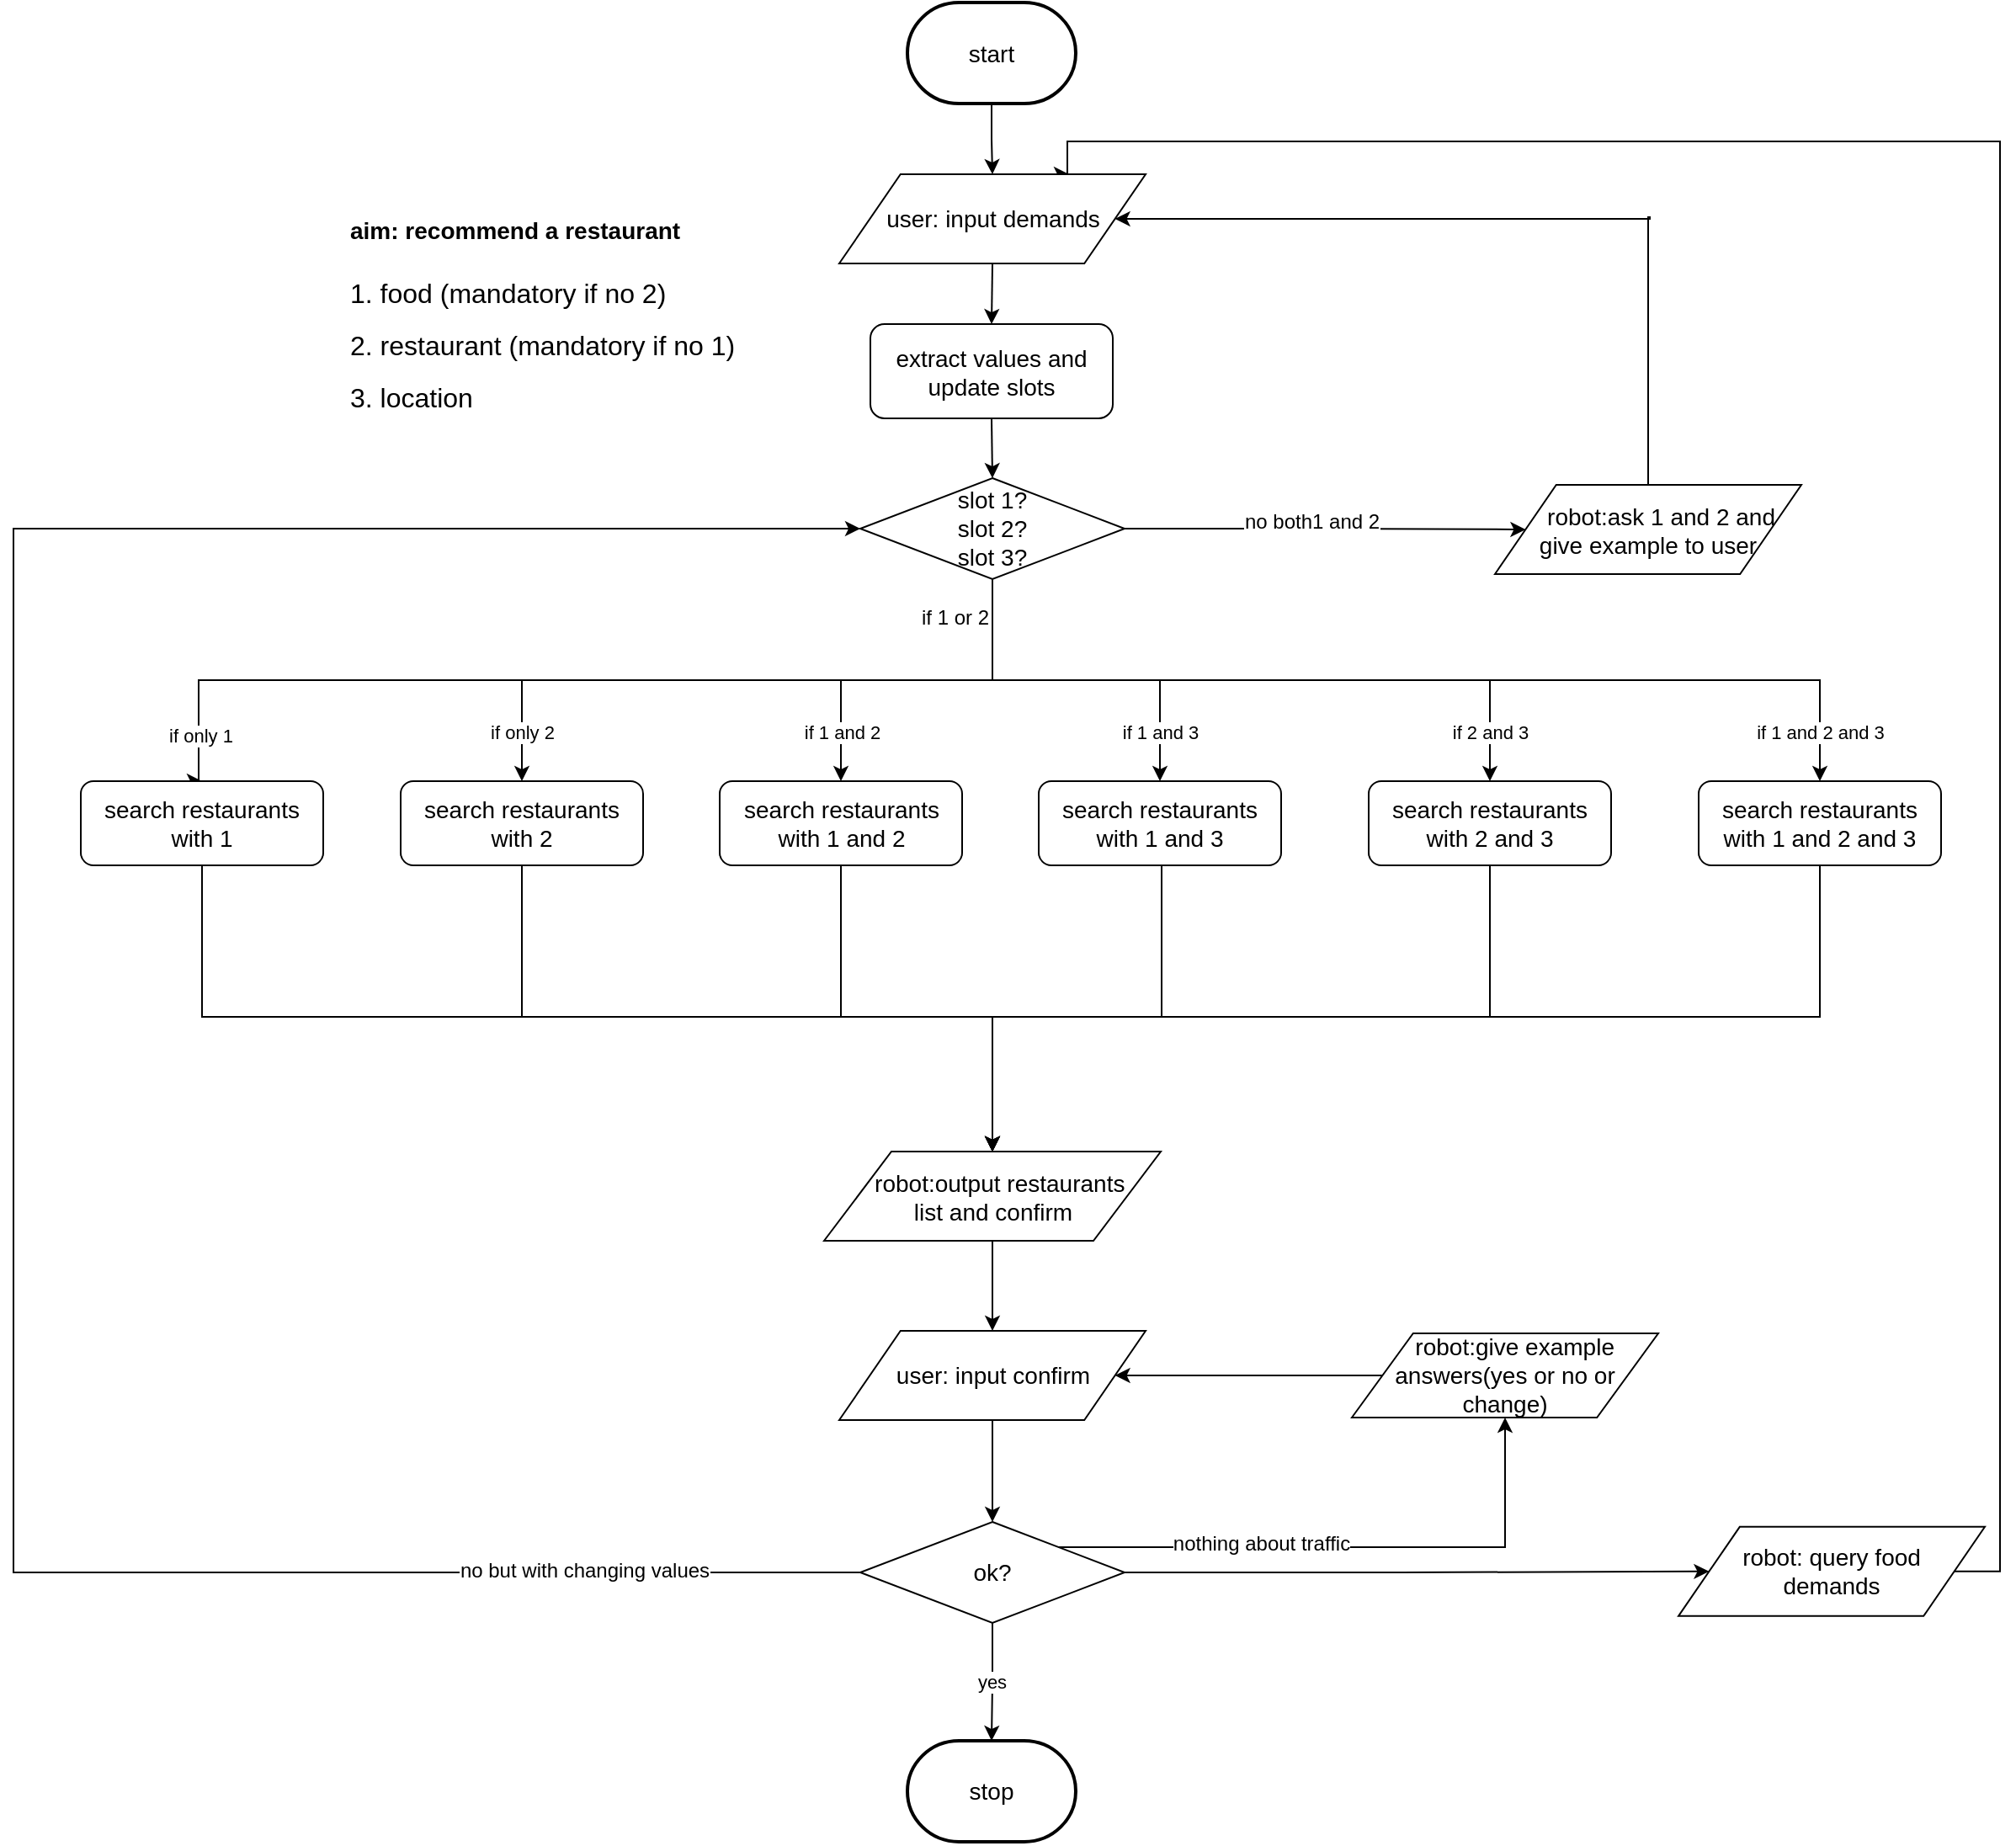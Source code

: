 <mxfile version="12.0.0" type="github" pages="1"><diagram id="ZVo3xf8XB1SoQEMQ752W" name="Page-1"><mxGraphModel dx="1097" dy="659" grid="1" gridSize="10" guides="1" tooltips="1" connect="1" arrows="1" fold="1" page="1" pageScale="1" pageWidth="1169" pageHeight="827" math="0" shadow="0"><root><mxCell id="0"/><mxCell id="1" parent="0"/><mxCell id="-weK3m_R_vGw2RZOWdCi-1" value="&lt;h1&gt;&lt;font style=&quot;font-size: 14px&quot;&gt;aim:&amp;nbsp;recommend a restaurant&lt;/font&gt;&lt;/h1&gt;&lt;p&gt;&lt;font size=&quot;3&quot;&gt;1. food (mandatory if no 2)&lt;br&gt;&lt;/font&gt;&lt;/p&gt;&lt;p&gt;&lt;font size=&quot;3&quot;&gt;2. restaurant (mandatory if no 1)&lt;/font&gt;&lt;/p&gt;&lt;p&gt;&lt;font size=&quot;3&quot;&gt;3. location&lt;/font&gt;&lt;br&gt;&lt;/p&gt;" style="text;html=1;strokeColor=none;fillColor=none;spacing=5;spacingTop=-20;whiteSpace=wrap;overflow=hidden;rounded=0;" parent="1" vertex="1"><mxGeometry x="205" y="150" width="250" height="131" as="geometry"/></mxCell><mxCell id="XeTQekSoMw8yuTuayGuz-7" style="edgeStyle=orthogonalEdgeStyle;rounded=0;orthogonalLoop=1;jettySize=auto;html=1;exitX=1;exitY=0.5;exitDx=0;exitDy=0;entryX=0;entryY=0.5;entryDx=0;entryDy=0;" parent="1" source="XeTQekSoMw8yuTuayGuz-11" target="XeTQekSoMw8yuTuayGuz-40" edge="1"><mxGeometry relative="1" as="geometry"><mxPoint x="972" y="471.5" as="targetPoint"/></mxGeometry></mxCell><mxCell id="XeTQekSoMw8yuTuayGuz-8" value="no both1 and 2" style="text;html=1;resizable=0;points=[];align=center;verticalAlign=middle;labelBackgroundColor=#ffffff;" parent="XeTQekSoMw8yuTuayGuz-7" vertex="1" connectable="0"><mxGeometry x="-0.07" y="5" relative="1" as="geometry"><mxPoint as="offset"/></mxGeometry></mxCell><mxCell id="wu-LaleV2zq8ELQ2vTht-6" value="if 1 and 3" style="edgeStyle=orthogonalEdgeStyle;rounded=0;orthogonalLoop=1;jettySize=auto;html=1;exitX=0.5;exitY=1;exitDx=0;exitDy=0;entryX=0.5;entryY=0;entryDx=0;entryDy=0;" edge="1" parent="1" source="XeTQekSoMw8yuTuayGuz-11" target="wu-LaleV2zq8ELQ2vTht-5"><mxGeometry x="0.731" relative="1" as="geometry"><mxPoint as="offset"/></mxGeometry></mxCell><mxCell id="wu-LaleV2zq8ELQ2vTht-9" value="if 2 and 3" style="edgeStyle=orthogonalEdgeStyle;rounded=0;orthogonalLoop=1;jettySize=auto;html=1;exitX=0.5;exitY=1;exitDx=0;exitDy=0;entryX=0.5;entryY=0;entryDx=0;entryDy=0;" edge="1" parent="1" source="XeTQekSoMw8yuTuayGuz-11" target="wu-LaleV2zq8ELQ2vTht-8"><mxGeometry x="0.861" relative="1" as="geometry"><mxPoint as="offset"/></mxGeometry></mxCell><mxCell id="wu-LaleV2zq8ELQ2vTht-13" value="if 1 and 2 and 3" style="edgeStyle=orthogonalEdgeStyle;rounded=0;orthogonalLoop=1;jettySize=auto;html=1;exitX=0.5;exitY=1;exitDx=0;exitDy=0;entryX=0.5;entryY=0;entryDx=0;entryDy=0;" edge="1" parent="1" source="XeTQekSoMw8yuTuayGuz-11" target="wu-LaleV2zq8ELQ2vTht-12"><mxGeometry x="0.903" relative="1" as="geometry"><mxPoint as="offset"/></mxGeometry></mxCell><mxCell id="XeTQekSoMw8yuTuayGuz-11" value="&lt;font style=&quot;font-size: 14px&quot;&gt;slot 1?&lt;br&gt;slot 2?&lt;br&gt;slot 3?&lt;br&gt;&lt;/font&gt;" style="rhombus;whiteSpace=wrap;html=1;" parent="1" vertex="1"><mxGeometry x="513" y="320" width="157" height="60" as="geometry"/></mxCell><mxCell id="wu-LaleV2zq8ELQ2vTht-24" style="edgeStyle=orthogonalEdgeStyle;rounded=0;orthogonalLoop=1;jettySize=auto;html=1;exitX=1;exitY=0.5;exitDx=0;exitDy=0;entryX=0.75;entryY=0;entryDx=0;entryDy=0;" edge="1" parent="1" source="XeTQekSoMw8yuTuayGuz-37" target="XeTQekSoMw8yuTuayGuz-39"><mxGeometry relative="1" as="geometry"><Array as="points"><mxPoint x="1190" y="970"/><mxPoint x="1190" y="120"/><mxPoint x="636" y="120"/></Array></mxGeometry></mxCell><mxCell id="XeTQekSoMw8yuTuayGuz-37" value="&lt;font style=&quot;font-size: 14px&quot;&gt;robot:&amp;nbsp;&lt;/font&gt;&lt;span style=&quot;font-size: 14px&quot;&gt;query food &lt;br&gt;demands&lt;/span&gt;" style="shape=parallelogram;perimeter=parallelogramPerimeter;whiteSpace=wrap;html=1;" parent="1" vertex="1"><mxGeometry x="999" y="942.905" width="182" height="53" as="geometry"/></mxCell><mxCell id="0KGYfpHIyj1goIYr32e1-1" value="" style="edgeStyle=orthogonalEdgeStyle;rounded=0;orthogonalLoop=1;jettySize=auto;html=1;" parent="1" source="XeTQekSoMw8yuTuayGuz-38" target="XeTQekSoMw8yuTuayGuz-39" edge="1"><mxGeometry relative="1" as="geometry"/></mxCell><mxCell id="XeTQekSoMw8yuTuayGuz-38" value="&lt;span style=&quot;font-size: 14px&quot;&gt;start&lt;/span&gt;" style="strokeWidth=2;html=1;shape=mxgraph.flowchart.terminator;whiteSpace=wrap;" parent="1" vertex="1"><mxGeometry x="541" y="37.519" width="100" height="60" as="geometry"/></mxCell><mxCell id="0KGYfpHIyj1goIYr32e1-13" style="edgeStyle=orthogonalEdgeStyle;rounded=0;orthogonalLoop=1;jettySize=auto;html=1;exitX=0.5;exitY=1;exitDx=0;exitDy=0;entryX=0.5;entryY=0;entryDx=0;entryDy=0;" parent="1" source="XeTQekSoMw8yuTuayGuz-39" target="wu-LaleV2zq8ELQ2vTht-25" edge="1"><mxGeometry relative="1" as="geometry"><mxPoint x="591.571" y="246.714" as="targetPoint"/></mxGeometry></mxCell><mxCell id="XeTQekSoMw8yuTuayGuz-39" value="&lt;span style=&quot;font-size: 14px&quot;&gt;user: input demands&lt;/span&gt;" style="shape=parallelogram;perimeter=parallelogramPerimeter;whiteSpace=wrap;html=1;" parent="1" vertex="1"><mxGeometry x="500.5" y="139.5" width="182" height="53" as="geometry"/></mxCell><mxCell id="XeTQekSoMw8yuTuayGuz-54" style="edgeStyle=orthogonalEdgeStyle;rounded=0;orthogonalLoop=1;jettySize=auto;html=1;exitX=0.5;exitY=0;exitDx=0;exitDy=0;entryX=1;entryY=0.5;entryDx=0;entryDy=0;" parent="1" source="XeTQekSoMw8yuTuayGuz-40" target="XeTQekSoMw8yuTuayGuz-39" edge="1"><mxGeometry relative="1" as="geometry"><Array as="points"><mxPoint x="982" y="165"/></Array></mxGeometry></mxCell><mxCell id="XeTQekSoMw8yuTuayGuz-40" value="&lt;span style=&quot;font-size: 14px&quot;&gt;&amp;nbsp; &amp;nbsp; robot:ask 1 and 2 and &lt;br&gt;give example to user&lt;/span&gt;" style="shape=parallelogram;perimeter=parallelogramPerimeter;whiteSpace=wrap;html=1;" parent="1" vertex="1"><mxGeometry x="890" y="324" width="182" height="53" as="geometry"/></mxCell><mxCell id="XeTQekSoMw8yuTuayGuz-58" value="" style="edgeStyle=orthogonalEdgeStyle;rounded=0;orthogonalLoop=1;jettySize=auto;html=1;entryX=0.5;entryY=0;entryDx=0;entryDy=0;" parent="1" source="XeTQekSoMw8yuTuayGuz-55" target="XeTQekSoMw8yuTuayGuz-57" edge="1"><mxGeometry relative="1" as="geometry"><Array as="points"><mxPoint x="312" y="640"/><mxPoint x="592" y="640"/></Array></mxGeometry></mxCell><mxCell id="XeTQekSoMw8yuTuayGuz-55" value="&lt;span style=&quot;font-size: 14px&quot;&gt;search restaurants with 2&lt;/span&gt;" style="rounded=1;whiteSpace=wrap;html=1;" parent="1" vertex="1"><mxGeometry x="240" y="500" width="144" height="50" as="geometry"/></mxCell><mxCell id="XeTQekSoMw8yuTuayGuz-60" value="" style="edgeStyle=orthogonalEdgeStyle;rounded=0;orthogonalLoop=1;jettySize=auto;html=1;" parent="1" source="XeTQekSoMw8yuTuayGuz-57" target="XeTQekSoMw8yuTuayGuz-59" edge="1"><mxGeometry relative="1" as="geometry"/></mxCell><mxCell id="XeTQekSoMw8yuTuayGuz-57" value="&lt;span style=&quot;font-size: 14px ; white-space: normal&quot;&gt;&amp;nbsp; &amp;nbsp;robot:output&amp;nbsp;&lt;/span&gt;&lt;span style=&quot;font-size: 14px&quot;&gt;restaurants&lt;/span&gt;&lt;span style=&quot;font-size: 14px ; white-space: normal&quot;&gt;&amp;nbsp;&lt;/span&gt;&lt;br style=&quot;font-size: 14px ; white-space: normal&quot;&gt;&lt;span style=&quot;font-size: 14px ; white-space: normal&quot;&gt;list and confirm&lt;/span&gt;" style="shape=parallelogram;perimeter=parallelogramPerimeter;whiteSpace=wrap;html=1;" parent="1" vertex="1"><mxGeometry x="491.5" y="720" width="200" height="53" as="geometry"/></mxCell><mxCell id="XeTQekSoMw8yuTuayGuz-62" value="" style="edgeStyle=orthogonalEdgeStyle;rounded=0;orthogonalLoop=1;jettySize=auto;html=1;" parent="1" source="XeTQekSoMw8yuTuayGuz-59" target="XeTQekSoMw8yuTuayGuz-61" edge="1"><mxGeometry relative="1" as="geometry"/></mxCell><mxCell id="XeTQekSoMw8yuTuayGuz-59" value="&lt;span style=&quot;font-size: 14px&quot;&gt;user: input confirm&lt;/span&gt;" style="shape=parallelogram;perimeter=parallelogramPerimeter;whiteSpace=wrap;html=1;" parent="1" vertex="1"><mxGeometry x="500.5" y="826.5" width="182" height="53" as="geometry"/></mxCell><mxCell id="XeTQekSoMw8yuTuayGuz-91" style="edgeStyle=orthogonalEdgeStyle;rounded=0;orthogonalLoop=1;jettySize=auto;html=1;exitX=0;exitY=0.5;exitDx=0;exitDy=0;entryX=0;entryY=0.5;entryDx=0;entryDy=0;" parent="1" source="XeTQekSoMw8yuTuayGuz-61" target="XeTQekSoMw8yuTuayGuz-11" edge="1"><mxGeometry relative="1" as="geometry"><Array as="points"><mxPoint x="10" y="970"/><mxPoint x="10" y="350"/></Array></mxGeometry></mxCell><mxCell id="XeTQekSoMw8yuTuayGuz-93" value="no but with changing values" style="text;html=1;resizable=0;points=[];align=center;verticalAlign=middle;labelBackgroundColor=#ffffff;" parent="XeTQekSoMw8yuTuayGuz-91" vertex="1" connectable="0"><mxGeometry x="-0.876" y="-1" relative="1" as="geometry"><mxPoint x="-63.5" y="-0.5" as="offset"/></mxGeometry></mxCell><mxCell id="wu-LaleV2zq8ELQ2vTht-17" style="edgeStyle=orthogonalEdgeStyle;rounded=0;orthogonalLoop=1;jettySize=auto;html=1;exitX=1;exitY=0;exitDx=0;exitDy=0;" edge="1" parent="1" source="XeTQekSoMw8yuTuayGuz-61" target="wu-LaleV2zq8ELQ2vTht-16"><mxGeometry relative="1" as="geometry"><mxPoint x="650" y="940" as="sourcePoint"/></mxGeometry></mxCell><mxCell id="wu-LaleV2zq8ELQ2vTht-21" value="nothing about traffic" style="text;html=1;resizable=0;points=[];align=center;verticalAlign=middle;labelBackgroundColor=#ffffff;" vertex="1" connectable="0" parent="wu-LaleV2zq8ELQ2vTht-17"><mxGeometry x="-0.3" relative="1" as="geometry"><mxPoint y="-2" as="offset"/></mxGeometry></mxCell><mxCell id="wu-LaleV2zq8ELQ2vTht-22" value="yes" style="edgeStyle=orthogonalEdgeStyle;rounded=0;orthogonalLoop=1;jettySize=auto;html=1;exitX=0.5;exitY=1;exitDx=0;exitDy=0;entryX=0.5;entryY=0;entryDx=0;entryDy=0;entryPerimeter=0;" edge="1" parent="1" source="XeTQekSoMw8yuTuayGuz-61" target="XeTQekSoMw8yuTuayGuz-87"><mxGeometry relative="1" as="geometry"/></mxCell><mxCell id="wu-LaleV2zq8ELQ2vTht-23" style="edgeStyle=orthogonalEdgeStyle;rounded=0;orthogonalLoop=1;jettySize=auto;html=1;exitX=1;exitY=0.5;exitDx=0;exitDy=0;entryX=0;entryY=0.5;entryDx=0;entryDy=0;" edge="1" parent="1" source="XeTQekSoMw8yuTuayGuz-61" target="XeTQekSoMw8yuTuayGuz-37"><mxGeometry relative="1" as="geometry"/></mxCell><mxCell id="XeTQekSoMw8yuTuayGuz-61" value="&lt;font style=&quot;font-size: 14px&quot;&gt;ok?&lt;br&gt;&lt;/font&gt;" style="rhombus;whiteSpace=wrap;html=1;" parent="1" vertex="1"><mxGeometry x="513" y="940" width="157" height="60" as="geometry"/></mxCell><mxCell id="XeTQekSoMw8yuTuayGuz-80" value="if only 1" style="edgeStyle=orthogonalEdgeStyle;rounded=0;orthogonalLoop=1;jettySize=auto;html=1;exitX=0.5;exitY=1;exitDx=0;exitDy=0;entryX=0.5;entryY=0;entryDx=0;entryDy=0;" parent="1" source="XeTQekSoMw8yuTuayGuz-11" target="XeTQekSoMw8yuTuayGuz-76" edge="1"><mxGeometry x="0.9" y="1" relative="1" as="geometry"><mxPoint x="513" y="679.571" as="sourcePoint"/><Array as="points"><mxPoint x="592" y="440"/><mxPoint x="120" y="440"/></Array><mxPoint as="offset"/></mxGeometry></mxCell><mxCell id="XeTQekSoMw8yuTuayGuz-81" value="if only 2" style="edgeStyle=orthogonalEdgeStyle;rounded=0;orthogonalLoop=1;jettySize=auto;html=1;exitX=0.5;exitY=1;exitDx=0;exitDy=0;entryX=0.5;entryY=0;entryDx=0;entryDy=0;" parent="1" source="XeTQekSoMw8yuTuayGuz-11" target="XeTQekSoMw8yuTuayGuz-55" edge="1"><mxGeometry x="0.852" relative="1" as="geometry"><mxPoint x="591.571" y="709.571" as="sourcePoint"/><mxPoint as="offset"/></mxGeometry></mxCell><mxCell id="XeTQekSoMw8yuTuayGuz-83" value="if 1 and 2" style="edgeStyle=orthogonalEdgeStyle;rounded=0;orthogonalLoop=1;jettySize=auto;html=1;exitX=0.5;exitY=1;exitDx=0;exitDy=0;entryX=0.5;entryY=0;entryDx=0;entryDy=0;" parent="1" source="XeTQekSoMw8yuTuayGuz-11" target="XeTQekSoMw8yuTuayGuz-77" edge="1"><mxGeometry x="0.718" relative="1" as="geometry"><mxPoint as="offset"/><mxPoint x="670.143" y="679.571" as="sourcePoint"/><Array as="points"><mxPoint x="592" y="440"/><mxPoint x="502" y="440"/></Array></mxGeometry></mxCell><mxCell id="XeTQekSoMw8yuTuayGuz-85" style="edgeStyle=orthogonalEdgeStyle;rounded=0;orthogonalLoop=1;jettySize=auto;html=1;exitX=0.5;exitY=1;exitDx=0;exitDy=0;entryX=0.5;entryY=0;entryDx=0;entryDy=0;" parent="1" source="XeTQekSoMw8yuTuayGuz-76" target="XeTQekSoMw8yuTuayGuz-57" edge="1"><mxGeometry relative="1" as="geometry"><Array as="points"><mxPoint x="122" y="640"/><mxPoint x="592" y="640"/></Array><mxPoint x="592" y="840" as="targetPoint"/></mxGeometry></mxCell><mxCell id="XeTQekSoMw8yuTuayGuz-76" value="&lt;span style=&quot;font-size: 14px&quot;&gt;search restaurants with 1&lt;/span&gt;" style="rounded=1;whiteSpace=wrap;html=1;" parent="1" vertex="1"><mxGeometry x="50" y="500" width="144" height="50" as="geometry"/></mxCell><mxCell id="wu-LaleV2zq8ELQ2vTht-4" style="edgeStyle=orthogonalEdgeStyle;rounded=0;orthogonalLoop=1;jettySize=auto;html=1;exitX=0.5;exitY=1;exitDx=0;exitDy=0;entryX=0.5;entryY=0;entryDx=0;entryDy=0;" edge="1" parent="1" source="XeTQekSoMw8yuTuayGuz-77" target="XeTQekSoMw8yuTuayGuz-57"><mxGeometry relative="1" as="geometry"><Array as="points"><mxPoint x="502" y="640"/><mxPoint x="592" y="640"/></Array></mxGeometry></mxCell><mxCell id="XeTQekSoMw8yuTuayGuz-77" value="&lt;span style=&quot;font-size: 14px&quot;&gt;search restaurants with 1 and 2&lt;/span&gt;" style="rounded=1;whiteSpace=wrap;html=1;" parent="1" vertex="1"><mxGeometry x="429.5" y="500" width="144" height="50" as="geometry"/></mxCell><mxCell id="XeTQekSoMw8yuTuayGuz-87" value="&lt;font style=&quot;font-size: 14px&quot;&gt;stop&lt;/font&gt;" style="strokeWidth=2;html=1;shape=mxgraph.flowchart.terminator;whiteSpace=wrap;" parent="1" vertex="1"><mxGeometry x="541" y="1070" width="100" height="60" as="geometry"/></mxCell><mxCell id="0KGYfpHIyj1goIYr32e1-14" style="edgeStyle=orthogonalEdgeStyle;rounded=0;orthogonalLoop=1;jettySize=auto;html=1;exitX=0.5;exitY=1;exitDx=0;exitDy=0;entryX=0.5;entryY=0;entryDx=0;entryDy=0;" parent="1" source="wu-LaleV2zq8ELQ2vTht-25" target="XeTQekSoMw8yuTuayGuz-11" edge="1"><mxGeometry relative="1" as="geometry"><mxPoint x="591.571" y="296.714" as="sourcePoint"/></mxGeometry></mxCell><mxCell id="wu-LaleV2zq8ELQ2vTht-7" style="edgeStyle=orthogonalEdgeStyle;rounded=0;orthogonalLoop=1;jettySize=auto;html=1;exitX=0.5;exitY=1;exitDx=0;exitDy=0;entryX=0.5;entryY=0;entryDx=0;entryDy=0;" edge="1" parent="1" source="wu-LaleV2zq8ELQ2vTht-5" target="XeTQekSoMw8yuTuayGuz-57"><mxGeometry relative="1" as="geometry"><Array as="points"><mxPoint x="692" y="640"/><mxPoint x="592" y="640"/></Array></mxGeometry></mxCell><mxCell id="wu-LaleV2zq8ELQ2vTht-5" value="&lt;span style=&quot;font-size: 14px&quot;&gt;search restaurants with 1 and 3&lt;/span&gt;" style="rounded=1;whiteSpace=wrap;html=1;" vertex="1" parent="1"><mxGeometry x="619" y="500" width="144" height="50" as="geometry"/></mxCell><mxCell id="wu-LaleV2zq8ELQ2vTht-10" style="edgeStyle=orthogonalEdgeStyle;rounded=0;orthogonalLoop=1;jettySize=auto;html=1;exitX=0.5;exitY=1;exitDx=0;exitDy=0;entryX=0.5;entryY=0;entryDx=0;entryDy=0;" edge="1" parent="1" source="wu-LaleV2zq8ELQ2vTht-8" target="XeTQekSoMw8yuTuayGuz-57"><mxGeometry relative="1" as="geometry"><Array as="points"><mxPoint x="887" y="640"/><mxPoint x="592" y="640"/></Array></mxGeometry></mxCell><mxCell id="wu-LaleV2zq8ELQ2vTht-8" value="&lt;span style=&quot;font-size: 14px&quot;&gt;search restaurants with 2 and 3&lt;/span&gt;" style="rounded=1;whiteSpace=wrap;html=1;" vertex="1" parent="1"><mxGeometry x="815" y="500" width="144" height="50" as="geometry"/></mxCell><mxCell id="wu-LaleV2zq8ELQ2vTht-11" value="if 1 or 2" style="text;html=1;strokeColor=none;fillColor=none;align=center;verticalAlign=middle;whiteSpace=wrap;rounded=0;" vertex="1" parent="1"><mxGeometry x="540" y="392.5" width="59" height="20" as="geometry"/></mxCell><mxCell id="wu-LaleV2zq8ELQ2vTht-14" style="edgeStyle=orthogonalEdgeStyle;rounded=0;orthogonalLoop=1;jettySize=auto;html=1;exitX=0.5;exitY=1;exitDx=0;exitDy=0;entryX=0.5;entryY=0;entryDx=0;entryDy=0;" edge="1" parent="1" source="wu-LaleV2zq8ELQ2vTht-12" target="XeTQekSoMw8yuTuayGuz-57"><mxGeometry relative="1" as="geometry"><Array as="points"><mxPoint x="1083" y="640"/><mxPoint x="592" y="640"/></Array></mxGeometry></mxCell><mxCell id="wu-LaleV2zq8ELQ2vTht-12" value="&lt;span style=&quot;font-size: 14px&quot;&gt;search restaurants with 1 and 2 and 3&lt;/span&gt;" style="rounded=1;whiteSpace=wrap;html=1;" vertex="1" parent="1"><mxGeometry x="1011" y="500" width="144" height="50" as="geometry"/></mxCell><mxCell id="wu-LaleV2zq8ELQ2vTht-20" value="" style="edgeStyle=orthogonalEdgeStyle;rounded=0;orthogonalLoop=1;jettySize=auto;html=1;entryX=1;entryY=0.5;entryDx=0;entryDy=0;" edge="1" parent="1" source="wu-LaleV2zq8ELQ2vTht-16" target="XeTQekSoMw8yuTuayGuz-59"><mxGeometry relative="1" as="geometry"><mxPoint x="706.8" y="853.5" as="targetPoint"/></mxGeometry></mxCell><mxCell id="wu-LaleV2zq8ELQ2vTht-16" value="&lt;span style=&quot;font-size: 14px&quot;&gt;&amp;nbsp; &amp;nbsp;robot:give example answers(yes or no or change)&lt;/span&gt;" style="shape=parallelogram;perimeter=parallelogramPerimeter;whiteSpace=wrap;html=1;" vertex="1" parent="1"><mxGeometry x="805" y="828" width="182" height="50" as="geometry"/></mxCell><mxCell id="wu-LaleV2zq8ELQ2vTht-25" value="&lt;font style=&quot;font-size: 14px&quot;&gt;extract values and update slots&lt;/font&gt;" style="rounded=1;whiteSpace=wrap;html=1;" vertex="1" parent="1"><mxGeometry x="519" y="228.5" width="144" height="56" as="geometry"/></mxCell></root></mxGraphModel></diagram></mxfile>